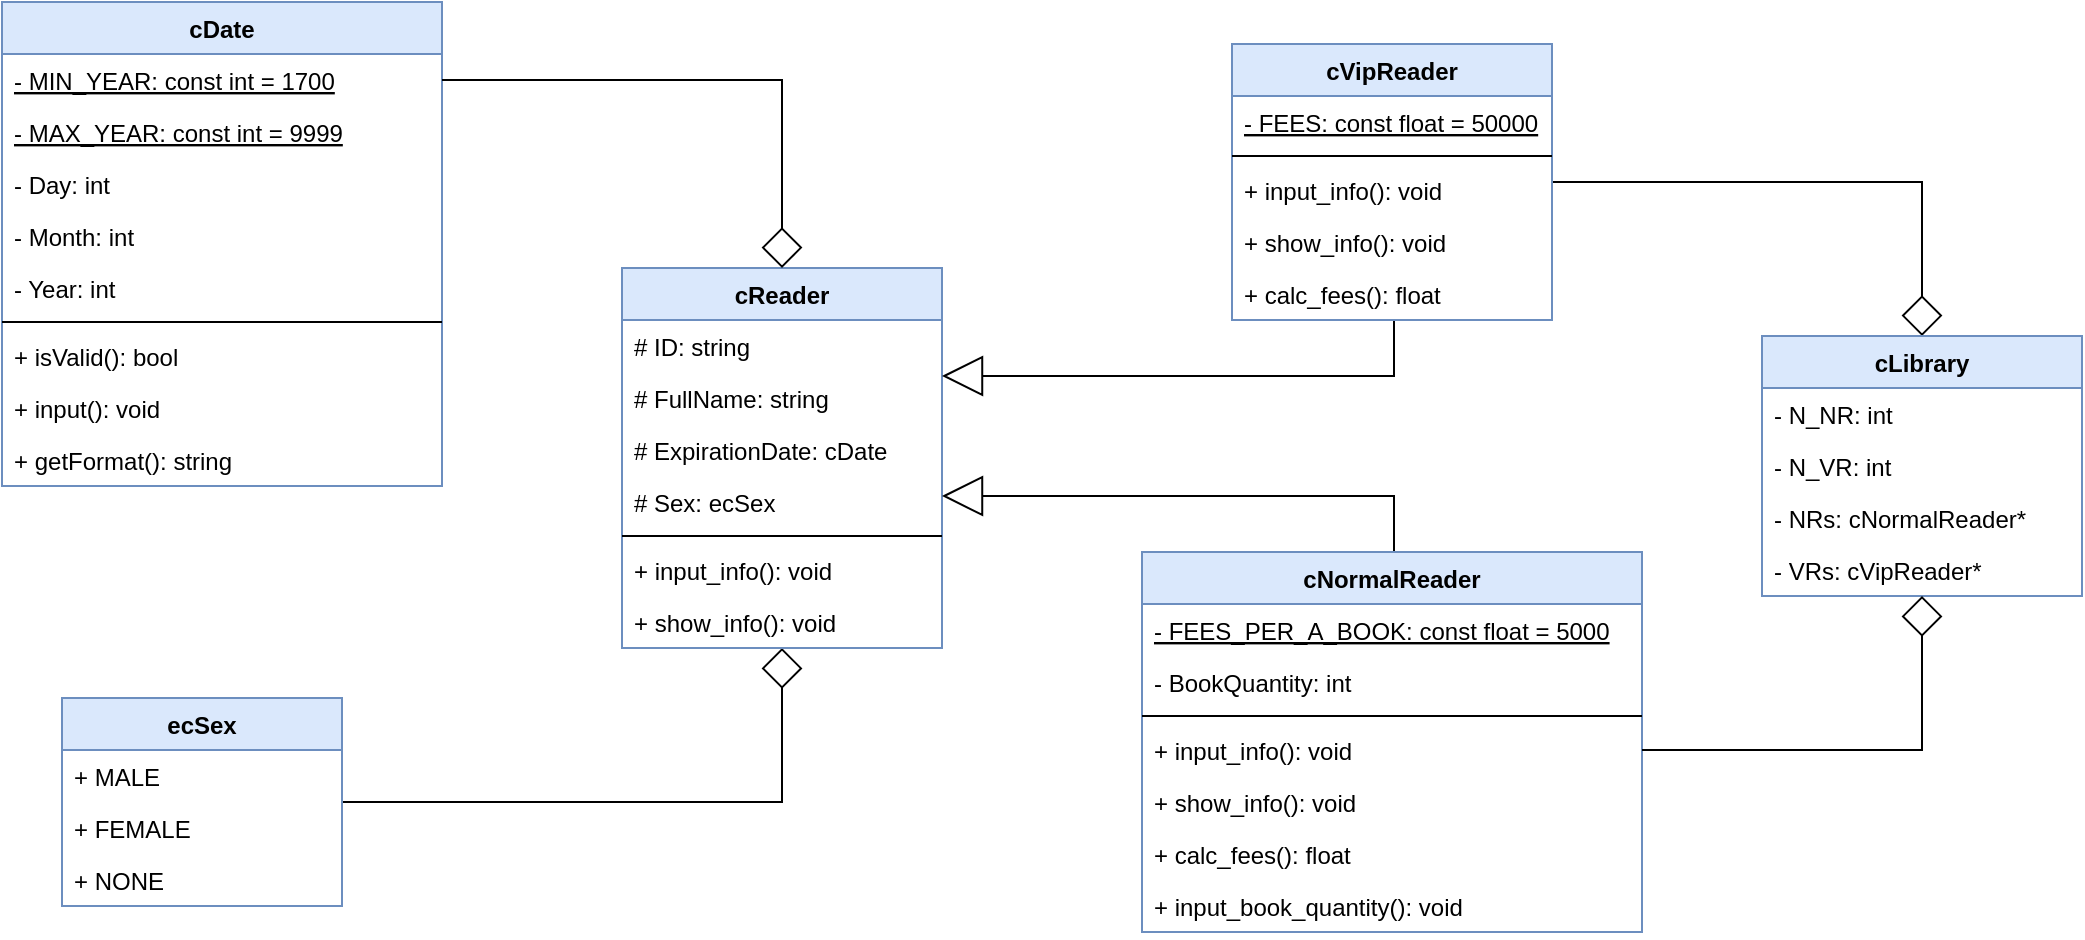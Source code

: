 <mxfile version="10.9.4" type="device"><diagram id="s694DFvst1aRr75dNMu2" name="Page-1"><mxGraphModel dx="868" dy="441" grid="1" gridSize="10" guides="1" tooltips="1" connect="1" arrows="1" fold="1" page="1" pageScale="1" pageWidth="1100" pageHeight="850" math="0" shadow="0"><root><mxCell id="0"/><mxCell id="1" parent="0"/><mxCell id="WTl62Q1fV1RjyQ3HTqgY-1" value="cDate" style="swimlane;fontStyle=1;align=center;verticalAlign=top;childLayout=stackLayout;horizontal=1;startSize=26;horizontalStack=0;resizeParent=1;resizeParentMax=0;resizeLast=0;collapsible=1;marginBottom=0;fillColor=#dae8fc;strokeColor=#6c8ebf;" vertex="1" parent="1"><mxGeometry x="20" y="63" width="220" height="242" as="geometry"/></mxCell><mxCell id="WTl62Q1fV1RjyQ3HTqgY-2" value="- MIN_YEAR: const int = 1700" style="text;strokeColor=none;fillColor=none;align=left;verticalAlign=top;spacingLeft=4;spacingRight=4;overflow=hidden;rotatable=0;points=[[0,0.5],[1,0.5]];portConstraint=eastwest;fontStyle=4" vertex="1" parent="WTl62Q1fV1RjyQ3HTqgY-1"><mxGeometry y="26" width="220" height="26" as="geometry"/></mxCell><mxCell id="WTl62Q1fV1RjyQ3HTqgY-4" value="- MAX_YEAR: const int = 9999" style="text;strokeColor=none;fillColor=none;align=left;verticalAlign=top;spacingLeft=4;spacingRight=4;overflow=hidden;rotatable=0;points=[[0,0.5],[1,0.5]];portConstraint=eastwest;fontStyle=4" vertex="1" parent="WTl62Q1fV1RjyQ3HTqgY-1"><mxGeometry y="52" width="220" height="26" as="geometry"/></mxCell><mxCell id="WTl62Q1fV1RjyQ3HTqgY-5" value="- Day: int" style="text;strokeColor=none;fillColor=none;align=left;verticalAlign=top;spacingLeft=4;spacingRight=4;overflow=hidden;rotatable=0;points=[[0,0.5],[1,0.5]];portConstraint=eastwest;" vertex="1" parent="WTl62Q1fV1RjyQ3HTqgY-1"><mxGeometry y="78" width="220" height="26" as="geometry"/></mxCell><mxCell id="WTl62Q1fV1RjyQ3HTqgY-6" value="- Month: int" style="text;strokeColor=none;fillColor=none;align=left;verticalAlign=top;spacingLeft=4;spacingRight=4;overflow=hidden;rotatable=0;points=[[0,0.5],[1,0.5]];portConstraint=eastwest;" vertex="1" parent="WTl62Q1fV1RjyQ3HTqgY-1"><mxGeometry y="104" width="220" height="26" as="geometry"/></mxCell><mxCell id="WTl62Q1fV1RjyQ3HTqgY-7" value="- Year: int" style="text;strokeColor=none;fillColor=none;align=left;verticalAlign=top;spacingLeft=4;spacingRight=4;overflow=hidden;rotatable=0;points=[[0,0.5],[1,0.5]];portConstraint=eastwest;" vertex="1" parent="WTl62Q1fV1RjyQ3HTqgY-1"><mxGeometry y="130" width="220" height="26" as="geometry"/></mxCell><mxCell id="WTl62Q1fV1RjyQ3HTqgY-3" value="" style="line;strokeWidth=1;fillColor=none;align=left;verticalAlign=middle;spacingTop=-1;spacingLeft=3;spacingRight=3;rotatable=0;labelPosition=right;points=[];portConstraint=eastwest;" vertex="1" parent="WTl62Q1fV1RjyQ3HTqgY-1"><mxGeometry y="156" width="220" height="8" as="geometry"/></mxCell><mxCell id="WTl62Q1fV1RjyQ3HTqgY-8" value="+ isValid(): bool" style="text;strokeColor=none;fillColor=none;align=left;verticalAlign=top;spacingLeft=4;spacingRight=4;overflow=hidden;rotatable=0;points=[[0,0.5],[1,0.5]];portConstraint=eastwest;" vertex="1" parent="WTl62Q1fV1RjyQ3HTqgY-1"><mxGeometry y="164" width="220" height="26" as="geometry"/></mxCell><mxCell id="WTl62Q1fV1RjyQ3HTqgY-9" value="+ input(): void" style="text;strokeColor=none;fillColor=none;align=left;verticalAlign=top;spacingLeft=4;spacingRight=4;overflow=hidden;rotatable=0;points=[[0,0.5],[1,0.5]];portConstraint=eastwest;" vertex="1" parent="WTl62Q1fV1RjyQ3HTqgY-1"><mxGeometry y="190" width="220" height="26" as="geometry"/></mxCell><mxCell id="WTl62Q1fV1RjyQ3HTqgY-10" value="+ getFormat(): string" style="text;strokeColor=none;fillColor=none;align=left;verticalAlign=top;spacingLeft=4;spacingRight=4;overflow=hidden;rotatable=0;points=[[0,0.5],[1,0.5]];portConstraint=eastwest;" vertex="1" parent="WTl62Q1fV1RjyQ3HTqgY-1"><mxGeometry y="216" width="220" height="26" as="geometry"/></mxCell><mxCell id="WTl62Q1fV1RjyQ3HTqgY-46" style="edgeStyle=orthogonalEdgeStyle;rounded=0;orthogonalLoop=1;jettySize=auto;html=1;endArrow=diamond;endFill=0;endSize=18;startSize=18;" edge="1" parent="1" source="WTl62Q1fV1RjyQ3HTqgY-11" target="WTl62Q1fV1RjyQ3HTqgY-16"><mxGeometry relative="1" as="geometry"/></mxCell><mxCell id="WTl62Q1fV1RjyQ3HTqgY-11" value="ecSex" style="swimlane;fontStyle=1;childLayout=stackLayout;horizontal=1;startSize=26;fillColor=#dae8fc;horizontalStack=0;resizeParent=1;resizeParentMax=0;resizeLast=0;collapsible=1;marginBottom=0;strokeColor=#6c8ebf;" vertex="1" parent="1"><mxGeometry x="50" y="411" width="140" height="104" as="geometry"/></mxCell><mxCell id="WTl62Q1fV1RjyQ3HTqgY-12" value="+ MALE" style="text;strokeColor=none;fillColor=none;align=left;verticalAlign=top;spacingLeft=4;spacingRight=4;overflow=hidden;rotatable=0;points=[[0,0.5],[1,0.5]];portConstraint=eastwest;" vertex="1" parent="WTl62Q1fV1RjyQ3HTqgY-11"><mxGeometry y="26" width="140" height="26" as="geometry"/></mxCell><mxCell id="WTl62Q1fV1RjyQ3HTqgY-14" value="+ FEMALE" style="text;strokeColor=none;fillColor=none;align=left;verticalAlign=top;spacingLeft=4;spacingRight=4;overflow=hidden;rotatable=0;points=[[0,0.5],[1,0.5]];portConstraint=eastwest;" vertex="1" parent="WTl62Q1fV1RjyQ3HTqgY-11"><mxGeometry y="52" width="140" height="26" as="geometry"/></mxCell><mxCell id="WTl62Q1fV1RjyQ3HTqgY-15" value="+ NONE" style="text;strokeColor=none;fillColor=none;align=left;verticalAlign=top;spacingLeft=4;spacingRight=4;overflow=hidden;rotatable=0;points=[[0,0.5],[1,0.5]];portConstraint=eastwest;" vertex="1" parent="WTl62Q1fV1RjyQ3HTqgY-11"><mxGeometry y="78" width="140" height="26" as="geometry"/></mxCell><mxCell id="WTl62Q1fV1RjyQ3HTqgY-16" value="cReader" style="swimlane;fontStyle=1;align=center;verticalAlign=top;childLayout=stackLayout;horizontal=1;startSize=26;horizontalStack=0;resizeParent=1;resizeParentMax=0;resizeLast=0;collapsible=1;marginBottom=0;fillColor=#dae8fc;strokeColor=#6c8ebf;" vertex="1" parent="1"><mxGeometry x="330" y="196" width="160" height="190" as="geometry"/></mxCell><mxCell id="WTl62Q1fV1RjyQ3HTqgY-17" value="# ID: string" style="text;strokeColor=none;fillColor=none;align=left;verticalAlign=top;spacingLeft=4;spacingRight=4;overflow=hidden;rotatable=0;points=[[0,0.5],[1,0.5]];portConstraint=eastwest;" vertex="1" parent="WTl62Q1fV1RjyQ3HTqgY-16"><mxGeometry y="26" width="160" height="26" as="geometry"/></mxCell><mxCell id="WTl62Q1fV1RjyQ3HTqgY-19" value="# FullName: string" style="text;strokeColor=none;fillColor=none;align=left;verticalAlign=top;spacingLeft=4;spacingRight=4;overflow=hidden;rotatable=0;points=[[0,0.5],[1,0.5]];portConstraint=eastwest;" vertex="1" parent="WTl62Q1fV1RjyQ3HTqgY-16"><mxGeometry y="52" width="160" height="26" as="geometry"/></mxCell><mxCell id="WTl62Q1fV1RjyQ3HTqgY-20" value="# ExpirationDate: cDate" style="text;strokeColor=none;fillColor=none;align=left;verticalAlign=top;spacingLeft=4;spacingRight=4;overflow=hidden;rotatable=0;points=[[0,0.5],[1,0.5]];portConstraint=eastwest;" vertex="1" parent="WTl62Q1fV1RjyQ3HTqgY-16"><mxGeometry y="78" width="160" height="26" as="geometry"/></mxCell><mxCell id="WTl62Q1fV1RjyQ3HTqgY-21" value="# Sex: ecSex" style="text;strokeColor=none;fillColor=none;align=left;verticalAlign=top;spacingLeft=4;spacingRight=4;overflow=hidden;rotatable=0;points=[[0,0.5],[1,0.5]];portConstraint=eastwest;" vertex="1" parent="WTl62Q1fV1RjyQ3HTqgY-16"><mxGeometry y="104" width="160" height="26" as="geometry"/></mxCell><mxCell id="WTl62Q1fV1RjyQ3HTqgY-18" value="" style="line;strokeWidth=1;fillColor=none;align=left;verticalAlign=middle;spacingTop=-1;spacingLeft=3;spacingRight=3;rotatable=0;labelPosition=right;points=[];portConstraint=eastwest;" vertex="1" parent="WTl62Q1fV1RjyQ3HTqgY-16"><mxGeometry y="130" width="160" height="8" as="geometry"/></mxCell><mxCell id="WTl62Q1fV1RjyQ3HTqgY-22" value="+ input_info(): void" style="text;strokeColor=none;fillColor=none;align=left;verticalAlign=top;spacingLeft=4;spacingRight=4;overflow=hidden;rotatable=0;points=[[0,0.5],[1,0.5]];portConstraint=eastwest;" vertex="1" parent="WTl62Q1fV1RjyQ3HTqgY-16"><mxGeometry y="138" width="160" height="26" as="geometry"/></mxCell><mxCell id="WTl62Q1fV1RjyQ3HTqgY-23" value="+ show_info(): void" style="text;strokeColor=none;fillColor=none;align=left;verticalAlign=top;spacingLeft=4;spacingRight=4;overflow=hidden;rotatable=0;points=[[0,0.5],[1,0.5]];portConstraint=eastwest;" vertex="1" parent="WTl62Q1fV1RjyQ3HTqgY-16"><mxGeometry y="164" width="160" height="26" as="geometry"/></mxCell><mxCell id="WTl62Q1fV1RjyQ3HTqgY-47" style="edgeStyle=orthogonalEdgeStyle;rounded=0;orthogonalLoop=1;jettySize=auto;html=1;endArrow=block;endFill=0;endSize=18;startSize=18;" edge="1" parent="1" source="WTl62Q1fV1RjyQ3HTqgY-24" target="WTl62Q1fV1RjyQ3HTqgY-16"><mxGeometry relative="1" as="geometry"><Array as="points"><mxPoint x="716" y="250"/></Array></mxGeometry></mxCell><mxCell id="WTl62Q1fV1RjyQ3HTqgY-49" style="edgeStyle=orthogonalEdgeStyle;rounded=0;orthogonalLoop=1;jettySize=auto;html=1;endArrow=diamond;endFill=0;endSize=18;startSize=18;" edge="1" parent="1" source="WTl62Q1fV1RjyQ3HTqgY-24" target="WTl62Q1fV1RjyQ3HTqgY-38"><mxGeometry relative="1" as="geometry"/></mxCell><mxCell id="WTl62Q1fV1RjyQ3HTqgY-24" value="cVipReader" style="swimlane;fontStyle=1;align=center;verticalAlign=top;childLayout=stackLayout;horizontal=1;startSize=26;horizontalStack=0;resizeParent=1;resizeParentMax=0;resizeLast=0;collapsible=1;marginBottom=0;fillColor=#dae8fc;strokeColor=#6c8ebf;" vertex="1" parent="1"><mxGeometry x="635" y="84" width="160" height="138" as="geometry"/></mxCell><mxCell id="WTl62Q1fV1RjyQ3HTqgY-25" value="- FEES: const float = 50000" style="text;strokeColor=none;fillColor=none;align=left;verticalAlign=top;spacingLeft=4;spacingRight=4;overflow=hidden;rotatable=0;points=[[0,0.5],[1,0.5]];portConstraint=eastwest;fontStyle=4" vertex="1" parent="WTl62Q1fV1RjyQ3HTqgY-24"><mxGeometry y="26" width="160" height="26" as="geometry"/></mxCell><mxCell id="WTl62Q1fV1RjyQ3HTqgY-26" value="" style="line;strokeWidth=1;fillColor=none;align=left;verticalAlign=middle;spacingTop=-1;spacingLeft=3;spacingRight=3;rotatable=0;labelPosition=right;points=[];portConstraint=eastwest;" vertex="1" parent="WTl62Q1fV1RjyQ3HTqgY-24"><mxGeometry y="52" width="160" height="8" as="geometry"/></mxCell><mxCell id="WTl62Q1fV1RjyQ3HTqgY-27" value="+ input_info(): void" style="text;strokeColor=none;fillColor=none;align=left;verticalAlign=top;spacingLeft=4;spacingRight=4;overflow=hidden;rotatable=0;points=[[0,0.5],[1,0.5]];portConstraint=eastwest;" vertex="1" parent="WTl62Q1fV1RjyQ3HTqgY-24"><mxGeometry y="60" width="160" height="26" as="geometry"/></mxCell><mxCell id="WTl62Q1fV1RjyQ3HTqgY-28" value="+ show_info(): void" style="text;strokeColor=none;fillColor=none;align=left;verticalAlign=top;spacingLeft=4;spacingRight=4;overflow=hidden;rotatable=0;points=[[0,0.5],[1,0.5]];portConstraint=eastwest;" vertex="1" parent="WTl62Q1fV1RjyQ3HTqgY-24"><mxGeometry y="86" width="160" height="26" as="geometry"/></mxCell><mxCell id="WTl62Q1fV1RjyQ3HTqgY-29" value="+ calc_fees(): float" style="text;strokeColor=none;fillColor=none;align=left;verticalAlign=top;spacingLeft=4;spacingRight=4;overflow=hidden;rotatable=0;points=[[0,0.5],[1,0.5]];portConstraint=eastwest;" vertex="1" parent="WTl62Q1fV1RjyQ3HTqgY-24"><mxGeometry y="112" width="160" height="26" as="geometry"/></mxCell><mxCell id="WTl62Q1fV1RjyQ3HTqgY-48" style="edgeStyle=orthogonalEdgeStyle;rounded=0;orthogonalLoop=1;jettySize=auto;html=1;endSize=18;startSize=18;endArrow=block;endFill=0;" edge="1" parent="1" source="WTl62Q1fV1RjyQ3HTqgY-30" target="WTl62Q1fV1RjyQ3HTqgY-16"><mxGeometry relative="1" as="geometry"><Array as="points"><mxPoint x="716" y="310"/></Array></mxGeometry></mxCell><mxCell id="WTl62Q1fV1RjyQ3HTqgY-30" value="cNormalReader" style="swimlane;fontStyle=1;align=center;verticalAlign=top;childLayout=stackLayout;horizontal=1;startSize=26;horizontalStack=0;resizeParent=1;resizeParentMax=0;resizeLast=0;collapsible=1;marginBottom=0;fillColor=#dae8fc;strokeColor=#6c8ebf;" vertex="1" parent="1"><mxGeometry x="590" y="338" width="250" height="190" as="geometry"/></mxCell><mxCell id="WTl62Q1fV1RjyQ3HTqgY-31" value="- FEES_PER_A_BOOK: const float = 5000" style="text;strokeColor=none;fillColor=none;align=left;verticalAlign=top;spacingLeft=4;spacingRight=4;overflow=hidden;rotatable=0;points=[[0,0.5],[1,0.5]];portConstraint=eastwest;fontStyle=4" vertex="1" parent="WTl62Q1fV1RjyQ3HTqgY-30"><mxGeometry y="26" width="250" height="26" as="geometry"/></mxCell><mxCell id="WTl62Q1fV1RjyQ3HTqgY-33" value="- BookQuantity: int" style="text;strokeColor=none;fillColor=none;align=left;verticalAlign=top;spacingLeft=4;spacingRight=4;overflow=hidden;rotatable=0;points=[[0,0.5],[1,0.5]];portConstraint=eastwest;" vertex="1" parent="WTl62Q1fV1RjyQ3HTqgY-30"><mxGeometry y="52" width="250" height="26" as="geometry"/></mxCell><mxCell id="WTl62Q1fV1RjyQ3HTqgY-32" value="" style="line;strokeWidth=1;fillColor=none;align=left;verticalAlign=middle;spacingTop=-1;spacingLeft=3;spacingRight=3;rotatable=0;labelPosition=right;points=[];portConstraint=eastwest;" vertex="1" parent="WTl62Q1fV1RjyQ3HTqgY-30"><mxGeometry y="78" width="250" height="8" as="geometry"/></mxCell><mxCell id="WTl62Q1fV1RjyQ3HTqgY-34" value="+ input_info(): void" style="text;strokeColor=none;fillColor=none;align=left;verticalAlign=top;spacingLeft=4;spacingRight=4;overflow=hidden;rotatable=0;points=[[0,0.5],[1,0.5]];portConstraint=eastwest;" vertex="1" parent="WTl62Q1fV1RjyQ3HTqgY-30"><mxGeometry y="86" width="250" height="26" as="geometry"/></mxCell><mxCell id="WTl62Q1fV1RjyQ3HTqgY-35" value="+ show_info(): void" style="text;strokeColor=none;fillColor=none;align=left;verticalAlign=top;spacingLeft=4;spacingRight=4;overflow=hidden;rotatable=0;points=[[0,0.5],[1,0.5]];portConstraint=eastwest;" vertex="1" parent="WTl62Q1fV1RjyQ3HTqgY-30"><mxGeometry y="112" width="250" height="26" as="geometry"/></mxCell><mxCell id="WTl62Q1fV1RjyQ3HTqgY-36" value="+ calc_fees(): float" style="text;strokeColor=none;fillColor=none;align=left;verticalAlign=top;spacingLeft=4;spacingRight=4;overflow=hidden;rotatable=0;points=[[0,0.5],[1,0.5]];portConstraint=eastwest;" vertex="1" parent="WTl62Q1fV1RjyQ3HTqgY-30"><mxGeometry y="138" width="250" height="26" as="geometry"/></mxCell><mxCell id="WTl62Q1fV1RjyQ3HTqgY-37" value="+ input_book_quantity(): void" style="text;strokeColor=none;fillColor=none;align=left;verticalAlign=top;spacingLeft=4;spacingRight=4;overflow=hidden;rotatable=0;points=[[0,0.5],[1,0.5]];portConstraint=eastwest;" vertex="1" parent="WTl62Q1fV1RjyQ3HTqgY-30"><mxGeometry y="164" width="250" height="26" as="geometry"/></mxCell><mxCell id="WTl62Q1fV1RjyQ3HTqgY-38" value="cLibrary" style="swimlane;fontStyle=1;align=center;verticalAlign=top;childLayout=stackLayout;horizontal=1;startSize=26;horizontalStack=0;resizeParent=1;resizeParentMax=0;resizeLast=0;collapsible=1;marginBottom=0;fillColor=#dae8fc;strokeColor=#6c8ebf;" vertex="1" parent="1"><mxGeometry x="900" y="230" width="160" height="130" as="geometry"/></mxCell><mxCell id="WTl62Q1fV1RjyQ3HTqgY-39" value="- N_NR: int" style="text;strokeColor=none;fillColor=none;align=left;verticalAlign=top;spacingLeft=4;spacingRight=4;overflow=hidden;rotatable=0;points=[[0,0.5],[1,0.5]];portConstraint=eastwest;" vertex="1" parent="WTl62Q1fV1RjyQ3HTqgY-38"><mxGeometry y="26" width="160" height="26" as="geometry"/></mxCell><mxCell id="WTl62Q1fV1RjyQ3HTqgY-41" value="- N_VR: int" style="text;strokeColor=none;fillColor=none;align=left;verticalAlign=top;spacingLeft=4;spacingRight=4;overflow=hidden;rotatable=0;points=[[0,0.5],[1,0.5]];portConstraint=eastwest;" vertex="1" parent="WTl62Q1fV1RjyQ3HTqgY-38"><mxGeometry y="52" width="160" height="26" as="geometry"/></mxCell><mxCell id="WTl62Q1fV1RjyQ3HTqgY-42" value="- NRs: cNormalReader*" style="text;strokeColor=none;fillColor=none;align=left;verticalAlign=top;spacingLeft=4;spacingRight=4;overflow=hidden;rotatable=0;points=[[0,0.5],[1,0.5]];portConstraint=eastwest;" vertex="1" parent="WTl62Q1fV1RjyQ3HTqgY-38"><mxGeometry y="78" width="160" height="26" as="geometry"/></mxCell><mxCell id="WTl62Q1fV1RjyQ3HTqgY-43" value="- VRs: cVipReader*" style="text;strokeColor=none;fillColor=none;align=left;verticalAlign=top;spacingLeft=4;spacingRight=4;overflow=hidden;rotatable=0;points=[[0,0.5],[1,0.5]];portConstraint=eastwest;" vertex="1" parent="WTl62Q1fV1RjyQ3HTqgY-38"><mxGeometry y="104" width="160" height="26" as="geometry"/></mxCell><mxCell id="WTl62Q1fV1RjyQ3HTqgY-45" style="edgeStyle=orthogonalEdgeStyle;rounded=0;orthogonalLoop=1;jettySize=auto;html=1;endArrow=diamond;endFill=0;endSize=18;startSize=18;" edge="1" parent="1" source="WTl62Q1fV1RjyQ3HTqgY-2" target="WTl62Q1fV1RjyQ3HTqgY-16"><mxGeometry relative="1" as="geometry"/></mxCell><mxCell id="WTl62Q1fV1RjyQ3HTqgY-51" style="edgeStyle=orthogonalEdgeStyle;rounded=0;orthogonalLoop=1;jettySize=auto;html=1;endArrow=diamond;endFill=0;endSize=18;startSize=18;" edge="1" parent="1" source="WTl62Q1fV1RjyQ3HTqgY-34" target="WTl62Q1fV1RjyQ3HTqgY-38"><mxGeometry relative="1" as="geometry"/></mxCell></root></mxGraphModel></diagram></mxfile>